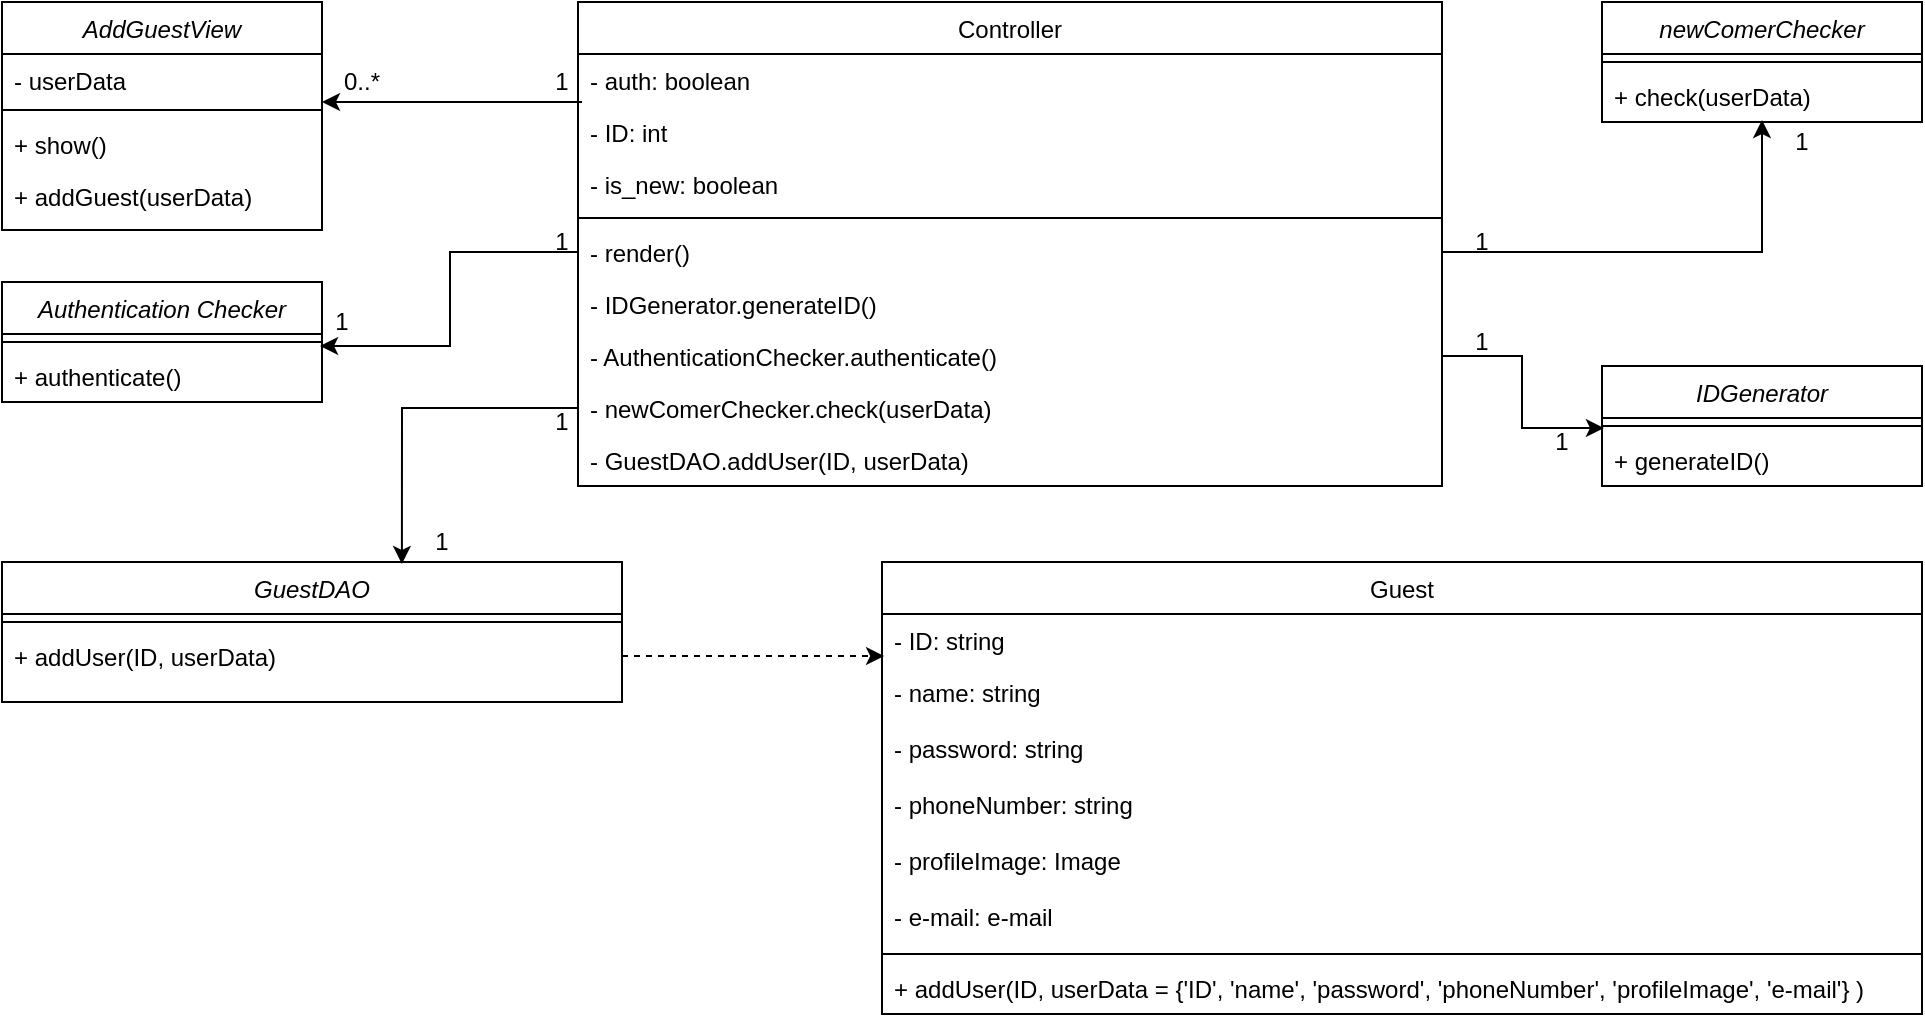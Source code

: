 <mxfile version="14.6.13" type="device"><diagram id="C5RBs43oDa-KdzZeNtuy" name="Page-1"><mxGraphModel dx="946" dy="478" grid="1" gridSize="10" guides="1" tooltips="1" connect="1" arrows="1" fold="1" page="1" pageScale="1" pageWidth="1169" pageHeight="1654" math="0" shadow="0"><root><mxCell id="WIyWlLk6GJQsqaUBKTNV-0"/><mxCell id="WIyWlLk6GJQsqaUBKTNV-1" parent="WIyWlLk6GJQsqaUBKTNV-0"/><mxCell id="zkfFHV4jXpPFQw0GAbJ--0" value="AddGuestView" style="swimlane;fontStyle=2;align=center;verticalAlign=top;childLayout=stackLayout;horizontal=1;startSize=26;horizontalStack=0;resizeParent=1;resizeLast=0;collapsible=1;marginBottom=0;rounded=0;shadow=0;strokeWidth=1;" parent="WIyWlLk6GJQsqaUBKTNV-1" vertex="1"><mxGeometry x="40" y="40" width="160" height="114" as="geometry"><mxRectangle x="230" y="140" width="160" height="26" as="alternateBounds"/></mxGeometry></mxCell><mxCell id="ZbYB0arTM0rB2XvIfaGQ-48" value="- userData" style="text;align=left;verticalAlign=top;spacingLeft=4;spacingRight=4;overflow=hidden;rotatable=0;points=[[0,0.5],[1,0.5]];portConstraint=eastwest;" parent="zkfFHV4jXpPFQw0GAbJ--0" vertex="1"><mxGeometry y="26" width="160" height="24" as="geometry"/></mxCell><mxCell id="zkfFHV4jXpPFQw0GAbJ--4" value="" style="line;html=1;strokeWidth=1;align=left;verticalAlign=middle;spacingTop=-1;spacingLeft=3;spacingRight=3;rotatable=0;labelPosition=right;points=[];portConstraint=eastwest;" parent="zkfFHV4jXpPFQw0GAbJ--0" vertex="1"><mxGeometry y="50" width="160" height="8" as="geometry"/></mxCell><mxCell id="zkfFHV4jXpPFQw0GAbJ--5" value="+ show()" style="text;align=left;verticalAlign=top;spacingLeft=4;spacingRight=4;overflow=hidden;rotatable=0;points=[[0,0.5],[1,0.5]];portConstraint=eastwest;" parent="zkfFHV4jXpPFQw0GAbJ--0" vertex="1"><mxGeometry y="58" width="160" height="26" as="geometry"/></mxCell><mxCell id="ZbYB0arTM0rB2XvIfaGQ-10" value="+ addGuest(userData)" style="text;align=left;verticalAlign=top;spacingLeft=4;spacingRight=4;overflow=hidden;rotatable=0;points=[[0,0.5],[1,0.5]];portConstraint=eastwest;" parent="zkfFHV4jXpPFQw0GAbJ--0" vertex="1"><mxGeometry y="84" width="160" height="30" as="geometry"/></mxCell><mxCell id="zkfFHV4jXpPFQw0GAbJ--17" value="Controller" style="swimlane;fontStyle=0;align=center;verticalAlign=top;childLayout=stackLayout;horizontal=1;startSize=26;horizontalStack=0;resizeParent=1;resizeLast=0;collapsible=1;marginBottom=0;rounded=0;shadow=0;strokeWidth=1;" parent="WIyWlLk6GJQsqaUBKTNV-1" vertex="1"><mxGeometry x="328" y="40" width="432" height="242" as="geometry"><mxRectangle x="550" y="140" width="160" height="26" as="alternateBounds"/></mxGeometry></mxCell><mxCell id="zkfFHV4jXpPFQw0GAbJ--18" value="- auth: boolean" style="text;align=left;verticalAlign=top;spacingLeft=4;spacingRight=4;overflow=hidden;rotatable=0;points=[[0,0.5],[1,0.5]];portConstraint=eastwest;" parent="zkfFHV4jXpPFQw0GAbJ--17" vertex="1"><mxGeometry y="26" width="432" height="26" as="geometry"/></mxCell><mxCell id="ZbYB0arTM0rB2XvIfaGQ-46" value="- ID: int" style="text;align=left;verticalAlign=top;spacingLeft=4;spacingRight=4;overflow=hidden;rotatable=0;points=[[0,0.5],[1,0.5]];portConstraint=eastwest;rounded=0;shadow=0;html=0;" parent="zkfFHV4jXpPFQw0GAbJ--17" vertex="1"><mxGeometry y="52" width="432" height="26" as="geometry"/></mxCell><mxCell id="zkfFHV4jXpPFQw0GAbJ--22" value="- is_new: boolean" style="text;align=left;verticalAlign=top;spacingLeft=4;spacingRight=4;overflow=hidden;rotatable=0;points=[[0,0.5],[1,0.5]];portConstraint=eastwest;rounded=0;shadow=0;html=0;" parent="zkfFHV4jXpPFQw0GAbJ--17" vertex="1"><mxGeometry y="78" width="432" height="26" as="geometry"/></mxCell><mxCell id="zkfFHV4jXpPFQw0GAbJ--23" value="" style="line;html=1;strokeWidth=1;align=left;verticalAlign=middle;spacingTop=-1;spacingLeft=3;spacingRight=3;rotatable=0;labelPosition=right;points=[];portConstraint=eastwest;" parent="zkfFHV4jXpPFQw0GAbJ--17" vertex="1"><mxGeometry y="104" width="432" height="8" as="geometry"/></mxCell><mxCell id="zkfFHV4jXpPFQw0GAbJ--24" value="- render()" style="text;align=left;verticalAlign=top;spacingLeft=4;spacingRight=4;overflow=hidden;rotatable=0;points=[[0,0.5],[1,0.5]];portConstraint=eastwest;" parent="zkfFHV4jXpPFQw0GAbJ--17" vertex="1"><mxGeometry y="112" width="432" height="26" as="geometry"/></mxCell><mxCell id="zkfFHV4jXpPFQw0GAbJ--25" value="- IDGenerator.generateID()" style="text;align=left;verticalAlign=top;spacingLeft=4;spacingRight=4;overflow=hidden;rotatable=0;points=[[0,0.5],[1,0.5]];portConstraint=eastwest;" parent="zkfFHV4jXpPFQw0GAbJ--17" vertex="1"><mxGeometry y="138" width="432" height="26" as="geometry"/></mxCell><mxCell id="ZbYB0arTM0rB2XvIfaGQ-1" value="- AuthenticationChecker.authenticate()" style="text;align=left;verticalAlign=top;spacingLeft=4;spacingRight=4;overflow=hidden;rotatable=0;points=[[0,0.5],[1,0.5]];portConstraint=eastwest;" parent="zkfFHV4jXpPFQw0GAbJ--17" vertex="1"><mxGeometry y="164" width="432" height="26" as="geometry"/></mxCell><mxCell id="ZbYB0arTM0rB2XvIfaGQ-47" value="- newComerChecker.check(userData)" style="text;align=left;verticalAlign=top;spacingLeft=4;spacingRight=4;overflow=hidden;rotatable=0;points=[[0,0.5],[1,0.5]];portConstraint=eastwest;" parent="zkfFHV4jXpPFQw0GAbJ--17" vertex="1"><mxGeometry y="190" width="432" height="26" as="geometry"/></mxCell><mxCell id="ZbYB0arTM0rB2XvIfaGQ-11" value="- GuestDAO.addUser(ID, userData)" style="text;align=left;verticalAlign=top;spacingLeft=4;spacingRight=4;overflow=hidden;rotatable=0;points=[[0,0.5],[1,0.5]];portConstraint=eastwest;" parent="zkfFHV4jXpPFQw0GAbJ--17" vertex="1"><mxGeometry y="216" width="432" height="26" as="geometry"/></mxCell><mxCell id="ZbYB0arTM0rB2XvIfaGQ-2" value="GuestDAO" style="swimlane;fontStyle=2;align=center;verticalAlign=top;childLayout=stackLayout;horizontal=1;startSize=26;horizontalStack=0;resizeParent=1;resizeLast=0;collapsible=1;marginBottom=0;rounded=0;shadow=0;strokeWidth=1;" parent="WIyWlLk6GJQsqaUBKTNV-1" vertex="1"><mxGeometry x="40" y="320" width="310" height="70" as="geometry"><mxRectangle x="230" y="140" width="160" height="26" as="alternateBounds"/></mxGeometry></mxCell><mxCell id="ZbYB0arTM0rB2XvIfaGQ-3" value="" style="line;html=1;strokeWidth=1;align=left;verticalAlign=middle;spacingTop=-1;spacingLeft=3;spacingRight=3;rotatable=0;labelPosition=right;points=[];portConstraint=eastwest;" parent="ZbYB0arTM0rB2XvIfaGQ-2" vertex="1"><mxGeometry y="26" width="310" height="8" as="geometry"/></mxCell><mxCell id="ZbYB0arTM0rB2XvIfaGQ-4" value="+ addUser(ID, userData)" style="text;align=left;verticalAlign=top;spacingLeft=4;spacingRight=4;overflow=hidden;rotatable=0;points=[[0,0.5],[1,0.5]];portConstraint=eastwest;" parent="ZbYB0arTM0rB2XvIfaGQ-2" vertex="1"><mxGeometry y="34" width="310" height="26" as="geometry"/></mxCell><mxCell id="ZbYB0arTM0rB2XvIfaGQ-13" value="Authentication Checker" style="swimlane;fontStyle=2;align=center;verticalAlign=top;childLayout=stackLayout;horizontal=1;startSize=26;horizontalStack=0;resizeParent=1;resizeLast=0;collapsible=1;marginBottom=0;rounded=0;shadow=0;strokeWidth=1;" parent="WIyWlLk6GJQsqaUBKTNV-1" vertex="1"><mxGeometry x="40" y="180" width="160" height="60" as="geometry"><mxRectangle x="230" y="140" width="160" height="26" as="alternateBounds"/></mxGeometry></mxCell><mxCell id="ZbYB0arTM0rB2XvIfaGQ-14" value="" style="line;html=1;strokeWidth=1;align=left;verticalAlign=middle;spacingTop=-1;spacingLeft=3;spacingRight=3;rotatable=0;labelPosition=right;points=[];portConstraint=eastwest;" parent="ZbYB0arTM0rB2XvIfaGQ-13" vertex="1"><mxGeometry y="26" width="160" height="8" as="geometry"/></mxCell><mxCell id="ZbYB0arTM0rB2XvIfaGQ-15" value="+ authenticate()" style="text;align=left;verticalAlign=top;spacingLeft=4;spacingRight=4;overflow=hidden;rotatable=0;points=[[0,0.5],[1,0.5]];portConstraint=eastwest;" parent="ZbYB0arTM0rB2XvIfaGQ-13" vertex="1"><mxGeometry y="34" width="160" height="26" as="geometry"/></mxCell><mxCell id="ZbYB0arTM0rB2XvIfaGQ-18" value="Guest" style="swimlane;fontStyle=0;align=center;verticalAlign=top;childLayout=stackLayout;horizontal=1;startSize=26;horizontalStack=0;resizeParent=1;resizeLast=0;collapsible=1;marginBottom=0;rounded=0;shadow=0;strokeWidth=1;" parent="WIyWlLk6GJQsqaUBKTNV-1" vertex="1"><mxGeometry x="480" y="320" width="520" height="226" as="geometry"><mxRectangle x="550" y="140" width="160" height="26" as="alternateBounds"/></mxGeometry></mxCell><mxCell id="ZbYB0arTM0rB2XvIfaGQ-19" value="- ID: string" style="text;align=left;verticalAlign=top;spacingLeft=4;spacingRight=4;overflow=hidden;rotatable=0;points=[[0,0.5],[1,0.5]];portConstraint=eastwest;" parent="ZbYB0arTM0rB2XvIfaGQ-18" vertex="1"><mxGeometry y="26" width="520" height="26" as="geometry"/></mxCell><mxCell id="ZbYB0arTM0rB2XvIfaGQ-30" value="- name: string" style="text;align=left;verticalAlign=top;spacingLeft=4;spacingRight=4;overflow=hidden;rotatable=0;points=[[0,0.5],[1,0.5]];portConstraint=eastwest;rounded=0;shadow=0;html=0;" parent="ZbYB0arTM0rB2XvIfaGQ-18" vertex="1"><mxGeometry y="52" width="520" height="28" as="geometry"/></mxCell><mxCell id="ZbYB0arTM0rB2XvIfaGQ-29" value="- password: string" style="text;align=left;verticalAlign=top;spacingLeft=4;spacingRight=4;overflow=hidden;rotatable=0;points=[[0,0.5],[1,0.5]];portConstraint=eastwest;rounded=0;shadow=0;html=0;" parent="ZbYB0arTM0rB2XvIfaGQ-18" vertex="1"><mxGeometry y="80" width="520" height="28" as="geometry"/></mxCell><mxCell id="ZbYB0arTM0rB2XvIfaGQ-28" value="- phoneNumber: string" style="text;align=left;verticalAlign=top;spacingLeft=4;spacingRight=4;overflow=hidden;rotatable=0;points=[[0,0.5],[1,0.5]];portConstraint=eastwest;rounded=0;shadow=0;html=0;" parent="ZbYB0arTM0rB2XvIfaGQ-18" vertex="1"><mxGeometry y="108" width="520" height="28" as="geometry"/></mxCell><mxCell id="ZbYB0arTM0rB2XvIfaGQ-51" value="- profileImage: Image" style="text;align=left;verticalAlign=top;spacingLeft=4;spacingRight=4;overflow=hidden;rotatable=0;points=[[0,0.5],[1,0.5]];portConstraint=eastwest;rounded=0;shadow=0;html=0;" parent="ZbYB0arTM0rB2XvIfaGQ-18" vertex="1"><mxGeometry y="136" width="520" height="28" as="geometry"/></mxCell><mxCell id="ZbYB0arTM0rB2XvIfaGQ-20" value="- e-mail: e-mail" style="text;align=left;verticalAlign=top;spacingLeft=4;spacingRight=4;overflow=hidden;rotatable=0;points=[[0,0.5],[1,0.5]];portConstraint=eastwest;rounded=0;shadow=0;html=0;" parent="ZbYB0arTM0rB2XvIfaGQ-18" vertex="1"><mxGeometry y="164" width="520" height="28" as="geometry"/></mxCell><mxCell id="ZbYB0arTM0rB2XvIfaGQ-21" value="" style="line;html=1;strokeWidth=1;align=left;verticalAlign=middle;spacingTop=-1;spacingLeft=3;spacingRight=3;rotatable=0;labelPosition=right;points=[];portConstraint=eastwest;" parent="ZbYB0arTM0rB2XvIfaGQ-18" vertex="1"><mxGeometry y="192" width="520" height="8" as="geometry"/></mxCell><mxCell id="ZbYB0arTM0rB2XvIfaGQ-22" value="+ addUser(ID, userData = {'ID', 'name', 'password', 'phoneNumber', 'profileImage', 'e-mail'} )" style="text;align=left;verticalAlign=top;spacingLeft=4;spacingRight=4;overflow=hidden;rotatable=0;points=[[0,0.5],[1,0.5]];portConstraint=eastwest;" parent="ZbYB0arTM0rB2XvIfaGQ-18" vertex="1"><mxGeometry y="200" width="520" height="26" as="geometry"/></mxCell><mxCell id="ZbYB0arTM0rB2XvIfaGQ-31" value="" style="endArrow=classic;html=1;exitX=0.75;exitY=1;exitDx=0;exitDy=0;entryX=0;entryY=1;entryDx=0;entryDy=0;" parent="WIyWlLk6GJQsqaUBKTNV-1" source="ZbYB0arTM0rB2XvIfaGQ-34" target="ZbYB0arTM0rB2XvIfaGQ-32" edge="1"><mxGeometry width="50" height="50" relative="1" as="geometry"><mxPoint x="210" y="130" as="sourcePoint"/><mxPoint x="260" y="80" as="targetPoint"/></mxGeometry></mxCell><mxCell id="ZbYB0arTM0rB2XvIfaGQ-32" value="0..*" style="text;html=1;strokeColor=none;fillColor=none;align=center;verticalAlign=middle;whiteSpace=wrap;rounded=0;" parent="WIyWlLk6GJQsqaUBKTNV-1" vertex="1"><mxGeometry x="200" y="70" width="40" height="20" as="geometry"/></mxCell><mxCell id="ZbYB0arTM0rB2XvIfaGQ-34" value="1" style="text;html=1;strokeColor=none;fillColor=none;align=center;verticalAlign=middle;whiteSpace=wrap;rounded=0;" parent="WIyWlLk6GJQsqaUBKTNV-1" vertex="1"><mxGeometry x="300" y="70" width="40" height="20" as="geometry"/></mxCell><mxCell id="ZbYB0arTM0rB2XvIfaGQ-35" style="edgeStyle=orthogonalEdgeStyle;rounded=0;orthogonalLoop=1;jettySize=auto;html=1;exitX=0;exitY=0.5;exitDx=0;exitDy=0;entryX=0.994;entryY=-0.077;entryDx=0;entryDy=0;entryPerimeter=0;" parent="WIyWlLk6GJQsqaUBKTNV-1" source="zkfFHV4jXpPFQw0GAbJ--24" target="ZbYB0arTM0rB2XvIfaGQ-15" edge="1"><mxGeometry relative="1" as="geometry"/></mxCell><mxCell id="ZbYB0arTM0rB2XvIfaGQ-37" value="1" style="text;html=1;strokeColor=none;fillColor=none;align=center;verticalAlign=middle;whiteSpace=wrap;rounded=0;" parent="WIyWlLk6GJQsqaUBKTNV-1" vertex="1"><mxGeometry x="190" y="190" width="40" height="20" as="geometry"/></mxCell><mxCell id="ZbYB0arTM0rB2XvIfaGQ-40" value="1" style="text;html=1;strokeColor=none;fillColor=none;align=center;verticalAlign=middle;whiteSpace=wrap;rounded=0;" parent="WIyWlLk6GJQsqaUBKTNV-1" vertex="1"><mxGeometry x="300" y="150" width="40" height="20" as="geometry"/></mxCell><mxCell id="ZbYB0arTM0rB2XvIfaGQ-41" value="1" style="text;html=1;strokeColor=none;fillColor=none;align=center;verticalAlign=middle;whiteSpace=wrap;rounded=0;" parent="WIyWlLk6GJQsqaUBKTNV-1" vertex="1"><mxGeometry x="300" y="240" width="40" height="20" as="geometry"/></mxCell><mxCell id="ZbYB0arTM0rB2XvIfaGQ-43" value="1" style="text;html=1;strokeColor=none;fillColor=none;align=center;verticalAlign=middle;whiteSpace=wrap;rounded=0;" parent="WIyWlLk6GJQsqaUBKTNV-1" vertex="1"><mxGeometry x="240" y="300" width="40" height="20" as="geometry"/></mxCell><mxCell id="ZbYB0arTM0rB2XvIfaGQ-49" style="edgeStyle=orthogonalEdgeStyle;rounded=0;orthogonalLoop=1;jettySize=auto;html=1;exitX=0.5;exitY=1;exitDx=0;exitDy=0;dashed=1;" parent="WIyWlLk6GJQsqaUBKTNV-1" source="ZbYB0arTM0rB2XvIfaGQ-43" target="ZbYB0arTM0rB2XvIfaGQ-43" edge="1"><mxGeometry relative="1" as="geometry"/></mxCell><mxCell id="ZbYB0arTM0rB2XvIfaGQ-53" style="edgeStyle=orthogonalEdgeStyle;rounded=0;orthogonalLoop=1;jettySize=auto;html=1;exitX=0;exitY=0.5;exitDx=0;exitDy=0;entryX=0.645;entryY=0.014;entryDx=0;entryDy=0;entryPerimeter=0;" parent="WIyWlLk6GJQsqaUBKTNV-1" source="ZbYB0arTM0rB2XvIfaGQ-47" target="ZbYB0arTM0rB2XvIfaGQ-2" edge="1"><mxGeometry relative="1" as="geometry"/></mxCell><mxCell id="ZbYB0arTM0rB2XvIfaGQ-54" style="edgeStyle=orthogonalEdgeStyle;rounded=0;orthogonalLoop=1;jettySize=auto;html=1;exitX=1;exitY=0.5;exitDx=0;exitDy=0;entryX=0.002;entryY=0.808;entryDx=0;entryDy=0;entryPerimeter=0;dashed=1;" parent="WIyWlLk6GJQsqaUBKTNV-1" source="ZbYB0arTM0rB2XvIfaGQ-4" target="ZbYB0arTM0rB2XvIfaGQ-19" edge="1"><mxGeometry relative="1" as="geometry"/></mxCell><mxCell id="ZbYB0arTM0rB2XvIfaGQ-55" value="newComerChecker" style="swimlane;fontStyle=2;align=center;verticalAlign=top;childLayout=stackLayout;horizontal=1;startSize=26;horizontalStack=0;resizeParent=1;resizeLast=0;collapsible=1;marginBottom=0;rounded=0;shadow=0;strokeWidth=1;" parent="WIyWlLk6GJQsqaUBKTNV-1" vertex="1"><mxGeometry x="840" y="40" width="160" height="60" as="geometry"><mxRectangle x="230" y="140" width="160" height="26" as="alternateBounds"/></mxGeometry></mxCell><mxCell id="ZbYB0arTM0rB2XvIfaGQ-56" value="" style="line;html=1;strokeWidth=1;align=left;verticalAlign=middle;spacingTop=-1;spacingLeft=3;spacingRight=3;rotatable=0;labelPosition=right;points=[];portConstraint=eastwest;" parent="ZbYB0arTM0rB2XvIfaGQ-55" vertex="1"><mxGeometry y="26" width="160" height="8" as="geometry"/></mxCell><mxCell id="ZbYB0arTM0rB2XvIfaGQ-57" value="+ check(userData)" style="text;align=left;verticalAlign=top;spacingLeft=4;spacingRight=4;overflow=hidden;rotatable=0;points=[[0,0.5],[1,0.5]];portConstraint=eastwest;" parent="ZbYB0arTM0rB2XvIfaGQ-55" vertex="1"><mxGeometry y="34" width="160" height="26" as="geometry"/></mxCell><mxCell id="ZbYB0arTM0rB2XvIfaGQ-58" style="edgeStyle=orthogonalEdgeStyle;rounded=0;orthogonalLoop=1;jettySize=auto;html=1;exitX=1;exitY=0.5;exitDx=0;exitDy=0;entryX=0.5;entryY=0.962;entryDx=0;entryDy=0;entryPerimeter=0;" parent="WIyWlLk6GJQsqaUBKTNV-1" source="zkfFHV4jXpPFQw0GAbJ--24" target="ZbYB0arTM0rB2XvIfaGQ-57" edge="1"><mxGeometry relative="1" as="geometry"/></mxCell><mxCell id="ZbYB0arTM0rB2XvIfaGQ-59" value="1" style="text;html=1;strokeColor=none;fillColor=none;align=center;verticalAlign=middle;whiteSpace=wrap;rounded=0;" parent="WIyWlLk6GJQsqaUBKTNV-1" vertex="1"><mxGeometry x="760" y="150" width="40" height="20" as="geometry"/></mxCell><mxCell id="ZbYB0arTM0rB2XvIfaGQ-60" value="1" style="text;html=1;strokeColor=none;fillColor=none;align=center;verticalAlign=middle;whiteSpace=wrap;rounded=0;" parent="WIyWlLk6GJQsqaUBKTNV-1" vertex="1"><mxGeometry x="920" y="100" width="40" height="20" as="geometry"/></mxCell><mxCell id="ZbYB0arTM0rB2XvIfaGQ-61" value="IDGenerator" style="swimlane;fontStyle=2;align=center;verticalAlign=top;childLayout=stackLayout;horizontal=1;startSize=26;horizontalStack=0;resizeParent=1;resizeLast=0;collapsible=1;marginBottom=0;rounded=0;shadow=0;strokeWidth=1;" parent="WIyWlLk6GJQsqaUBKTNV-1" vertex="1"><mxGeometry x="840" y="222" width="160" height="60" as="geometry"><mxRectangle x="230" y="140" width="160" height="26" as="alternateBounds"/></mxGeometry></mxCell><mxCell id="ZbYB0arTM0rB2XvIfaGQ-62" value="" style="line;html=1;strokeWidth=1;align=left;verticalAlign=middle;spacingTop=-1;spacingLeft=3;spacingRight=3;rotatable=0;labelPosition=right;points=[];portConstraint=eastwest;" parent="ZbYB0arTM0rB2XvIfaGQ-61" vertex="1"><mxGeometry y="26" width="160" height="8" as="geometry"/></mxCell><mxCell id="ZbYB0arTM0rB2XvIfaGQ-63" value="+ generateID()" style="text;align=left;verticalAlign=top;spacingLeft=4;spacingRight=4;overflow=hidden;rotatable=0;points=[[0,0.5],[1,0.5]];portConstraint=eastwest;" parent="ZbYB0arTM0rB2XvIfaGQ-61" vertex="1"><mxGeometry y="34" width="160" height="26" as="geometry"/></mxCell><mxCell id="ZbYB0arTM0rB2XvIfaGQ-64" style="edgeStyle=orthogonalEdgeStyle;rounded=0;orthogonalLoop=1;jettySize=auto;html=1;exitX=1;exitY=0.5;exitDx=0;exitDy=0;entryX=0.006;entryY=0.625;entryDx=0;entryDy=0;entryPerimeter=0;" parent="WIyWlLk6GJQsqaUBKTNV-1" source="ZbYB0arTM0rB2XvIfaGQ-1" target="ZbYB0arTM0rB2XvIfaGQ-62" edge="1"><mxGeometry relative="1" as="geometry"/></mxCell><mxCell id="ZbYB0arTM0rB2XvIfaGQ-65" value="1" style="text;html=1;strokeColor=none;fillColor=none;align=center;verticalAlign=middle;whiteSpace=wrap;rounded=0;" parent="WIyWlLk6GJQsqaUBKTNV-1" vertex="1"><mxGeometry x="760" y="200" width="40" height="20" as="geometry"/></mxCell><mxCell id="ZbYB0arTM0rB2XvIfaGQ-66" value="1" style="text;html=1;strokeColor=none;fillColor=none;align=center;verticalAlign=middle;whiteSpace=wrap;rounded=0;" parent="WIyWlLk6GJQsqaUBKTNV-1" vertex="1"><mxGeometry x="800" y="250" width="40" height="20" as="geometry"/></mxCell></root></mxGraphModel></diagram></mxfile>
